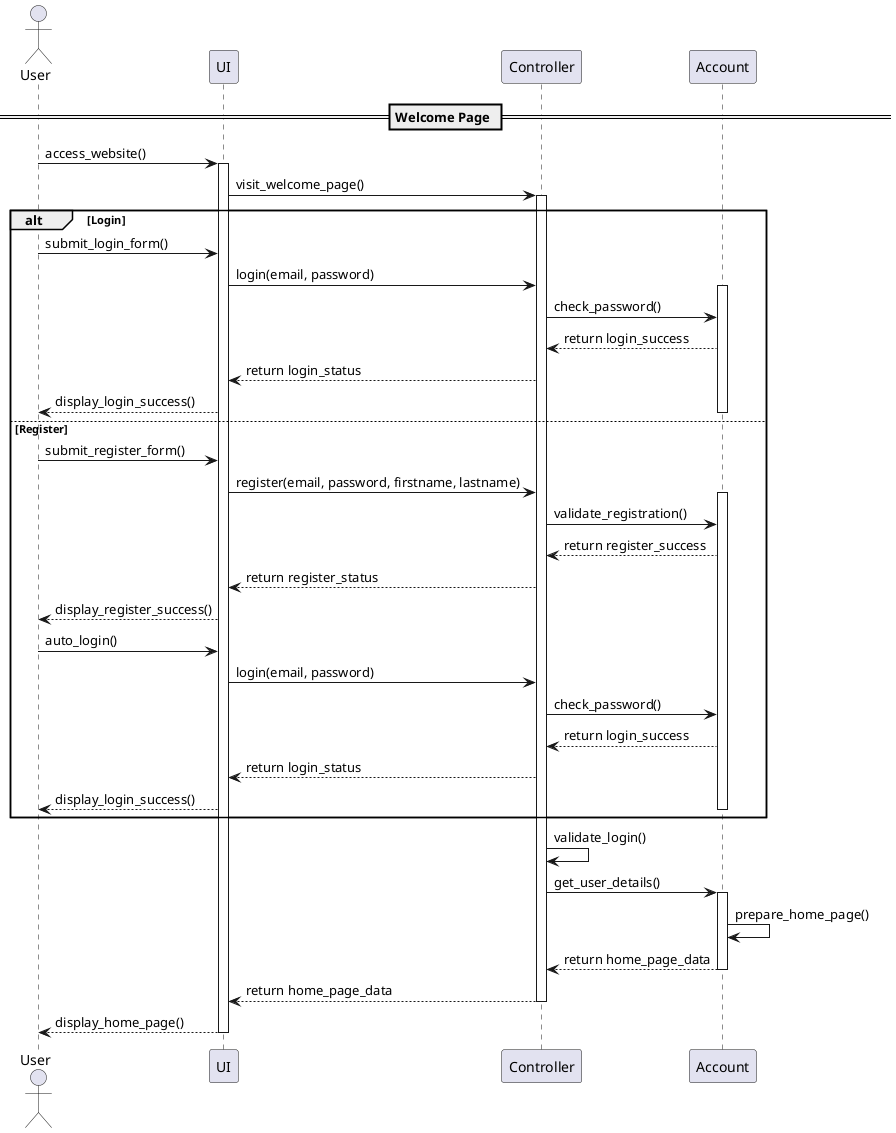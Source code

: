 @startuml Welcome

actor "User" as user
participant UI
participant Controller
participant Account

== Welcome Page ==

   user -> UI: access_website()
   activate UI
   UI -> Controller: visit_welcome_page()
   activate Controller 
   alt Login
      user -> UI: submit_login_form()
      UI -> Controller: login(email, password)
      activate Account 
      Controller -> Account: check_password()
      Account --> Controller: return login_success
      Controller --> UI: return login_status
      UI --> user: display_login_success()
      deactivate Account
   else Register
      user -> UI: submit_register_form()
      UI -> Controller: register(email, password, firstname, lastname)
      activate Account 
      Controller -> Account: validate_registration()
      Account --> Controller: return register_success
      Controller --> UI: return register_status
      UI --> user: display_register_success()
      user -> UI: auto_login()
      UI -> Controller: login(email, password)
      Controller -> Account: check_password()
      Account --> Controller: return login_success
      Controller --> UI: return login_status
      UI --> user: display_login_success()
      deactivate Account
   end

   Controller -> Controller: validate_login()
   Controller -> Account: get_user_details()
   activate Account 
   Account -> Account: prepare_home_page()
   Account --> Controller: return home_page_data
   deactivate Account
   Controller --> UI: return home_page_data
   deactivate Controller
   UI --> user: display_home_page()
   deactivate UI

@enduml